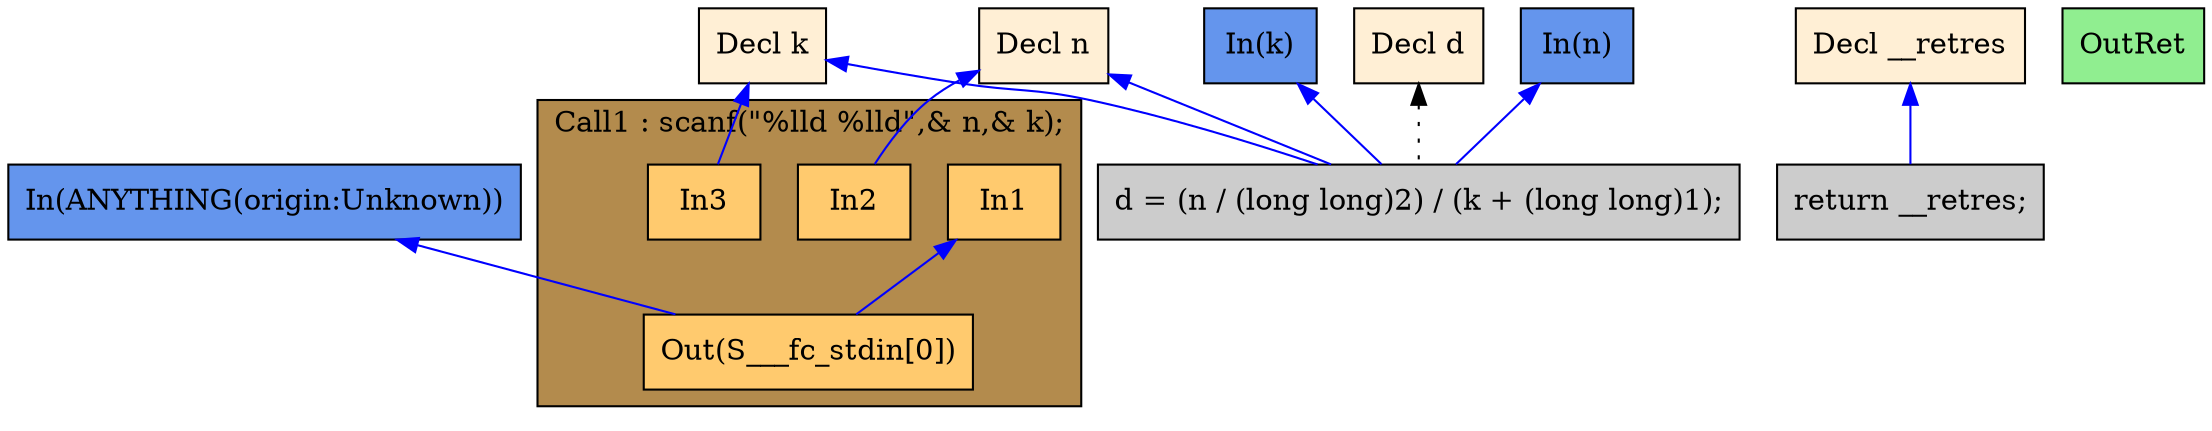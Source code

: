 digraph G {
  rankdir=TB;
  node [style="filled", ];
  2 [label="Decl n", fillcolor="#FFEFD5", shape=box, ];
  3 [label="Decl k", fillcolor="#FFEFD5", shape=box, ];
  4 [label="Decl d", fillcolor="#FFEFD5", shape=box, ];
  5 [label="Decl __retres", fillcolor="#FFEFD5", shape=box, ];
  7 [label="In1", fillcolor="#FFCA6E", shape=box, ];
  8 [label="In2", fillcolor="#FFCA6E", shape=box, ];
  9 [label="In3", fillcolor="#FFCA6E", shape=box, ];
  10 [label="Out(S___fc_stdin[0])", fillcolor="#FFCA6E", shape=box, ];
  11 [label="d = (n / (long long)2) / (k + (long long)1);",
      fillcolor="#CCCCCC", shape=box, ];
  12 [label="return __retres;", fillcolor="#CCCCCC", shape=box, ];
  13 [label="OutRet", fillcolor="#90EE90", shape=box, ];
  14 [label="In(n)", fillcolor="#6495ED", shape=box, ];
  15 [label="In(k)", fillcolor="#6495ED", shape=box, ];
  16 [label="In(ANYTHING(origin:Unknown))", fillcolor="#6495ED", shape=box, ];
  
  subgraph cluster_Call1 { label="Call1 : scanf(\"%lld %lld\",& n,& k);";
                           fillcolor="#B38B4D"; style="filled"; 10;9;8;7;
     };
  
  edge [dir=back, ];
  2 -> 8 [color="#0000FF", ];
  3 -> 9 [color="#0000FF", ];
  7 -> 10 [color="#0000FF", ];
  16 -> 10 [color="#0000FF", ];
  2 -> 11 [color="#0000FF", ];
  3 -> 11 [color="#0000FF", ];
  4 -> 11 [color="#000000", style="dotted", ];
  14 -> 11 [color="#0000FF", ];
  15 -> 11 [color="#0000FF", ];
  5 -> 12 [color="#0000FF", ];
  
  }
